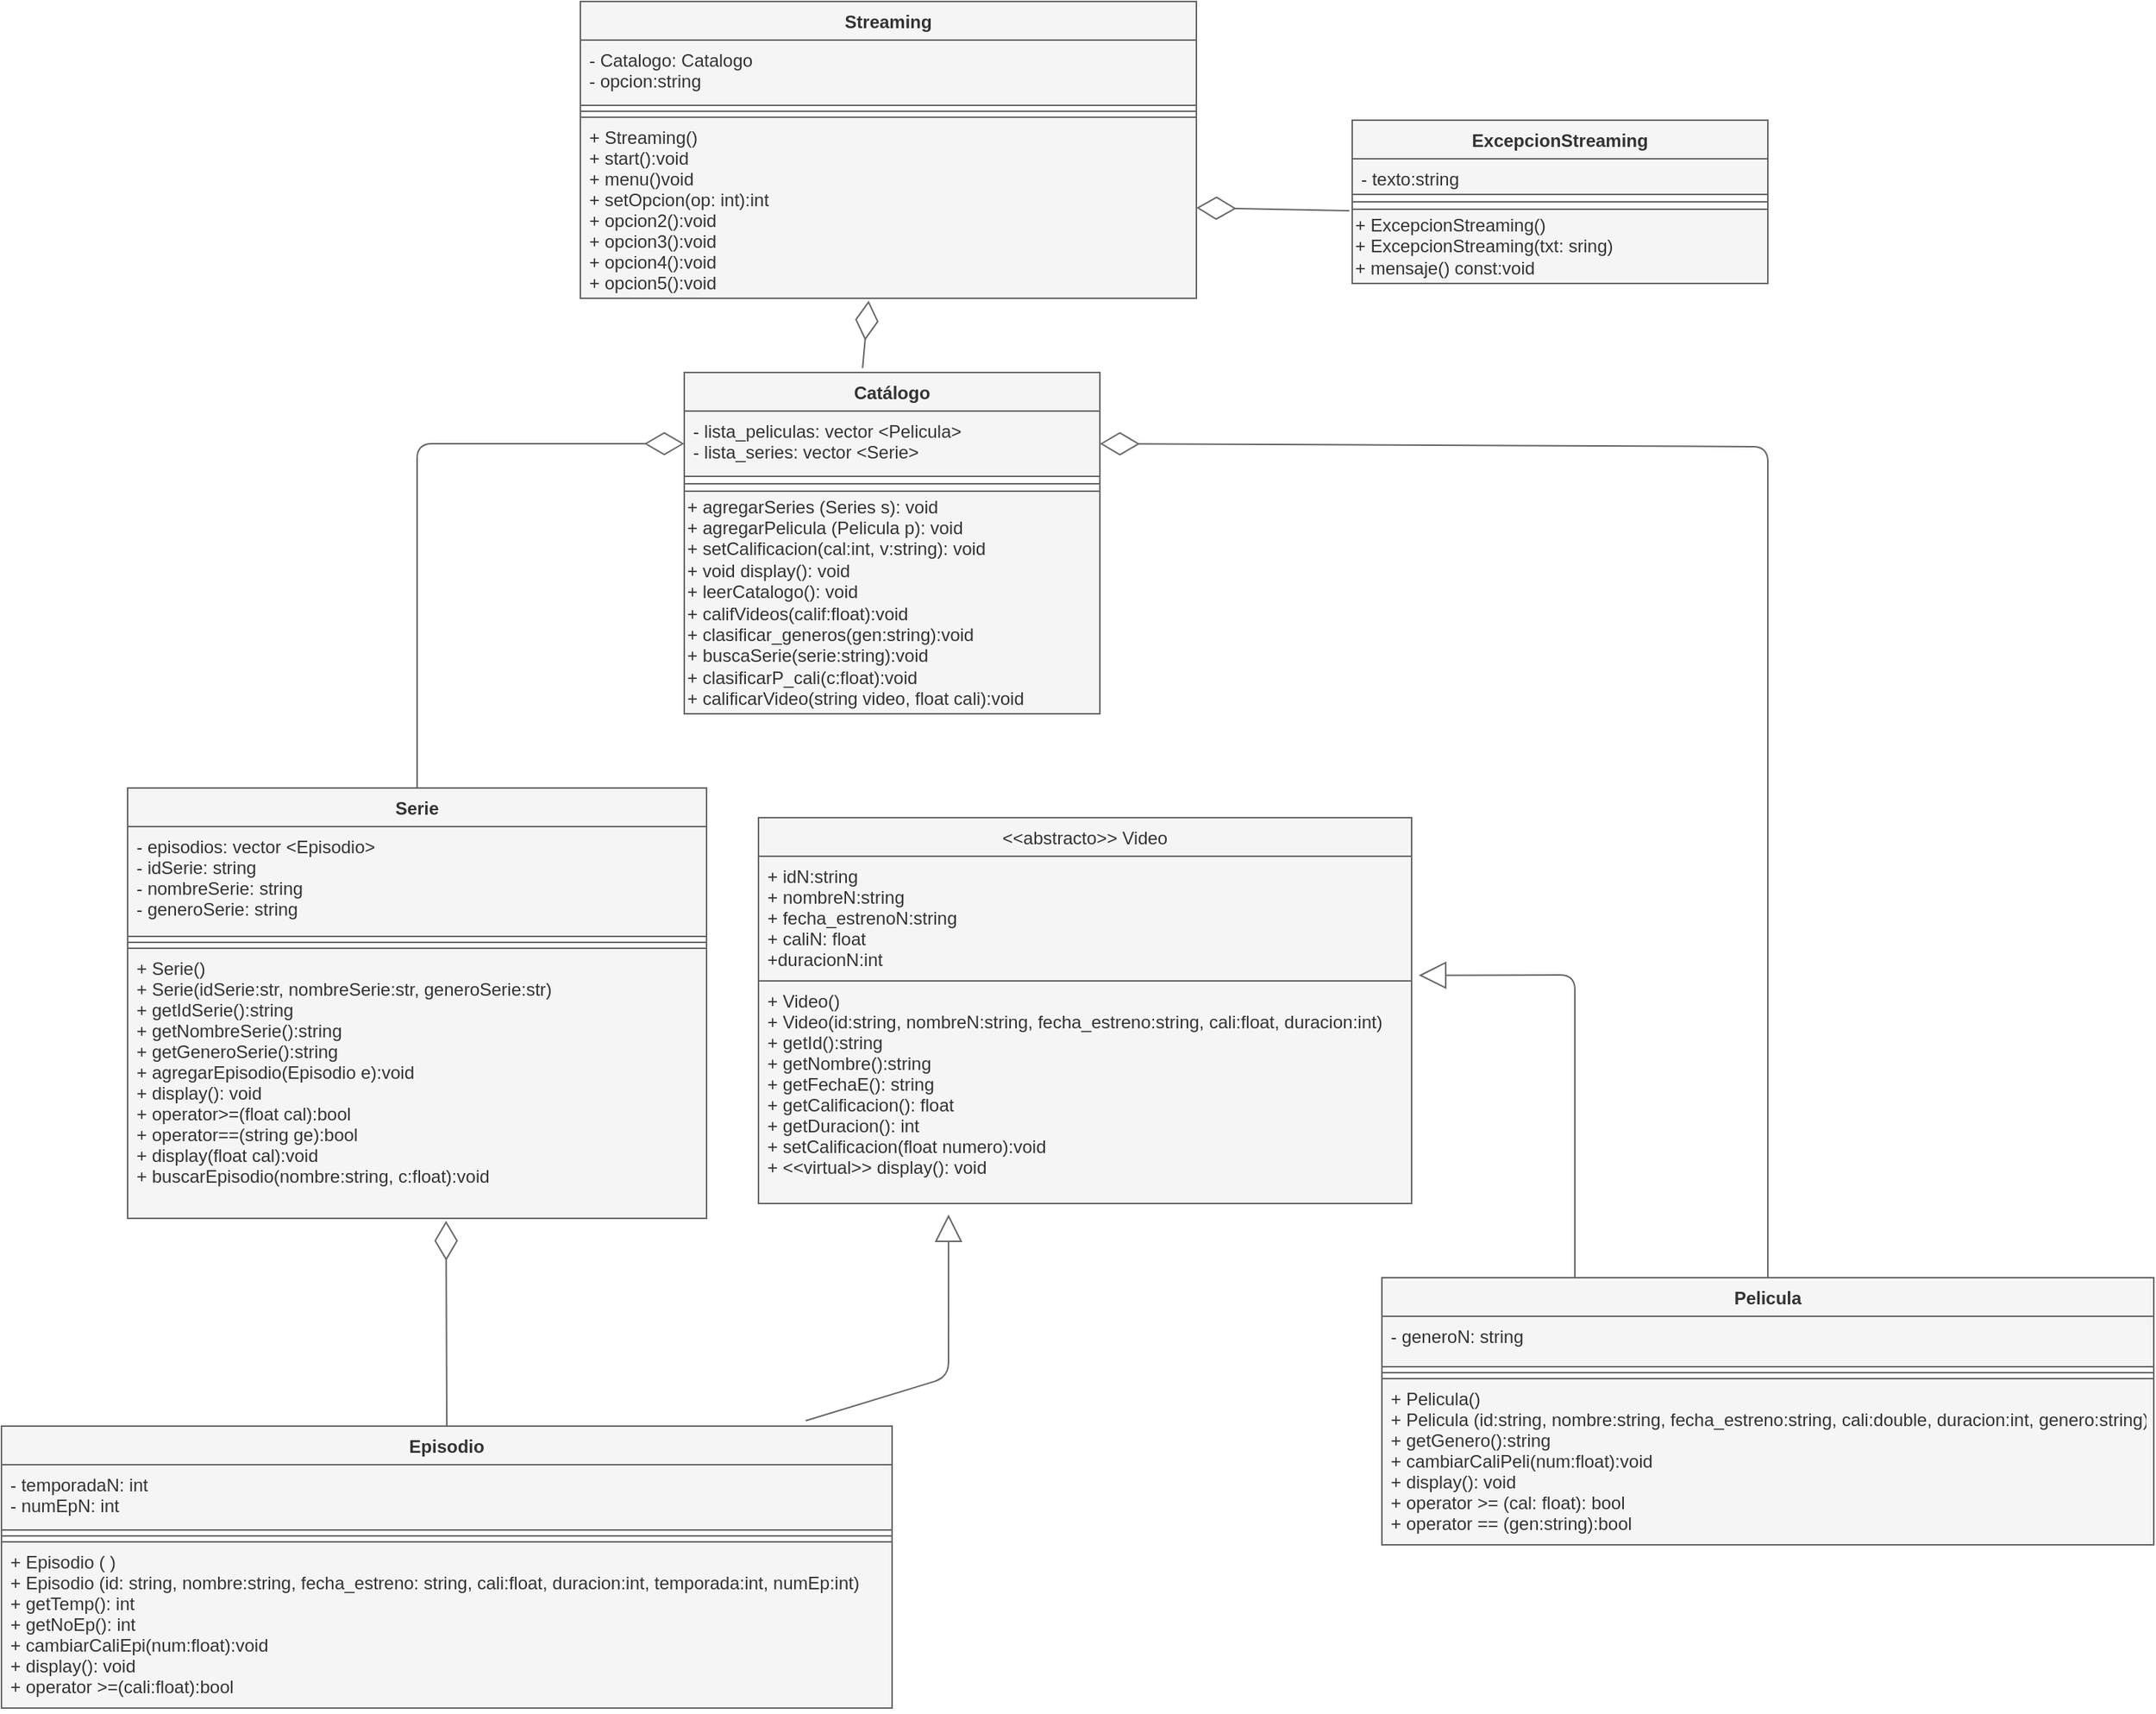 <mxfile>
    <diagram id="OeCe3KiwX5dtoY-UmS-2" name="Page-1">
        <mxGraphModel dx="1600" dy="542" grid="1" gridSize="10" guides="1" tooltips="1" connect="1" arrows="1" fold="1" page="0" pageScale="1" pageWidth="827" pageHeight="1169" background="#ffffff" math="0" shadow="0">
            <root>
                <mxCell id="0"/>
                <mxCell id="1" parent="0"/>
                <mxCell id="2" value="Streaming" style="swimlane;fontStyle=1;align=center;verticalAlign=top;childLayout=stackLayout;horizontal=1;startSize=26;horizontalStack=0;resizeParent=1;resizeParentMax=0;resizeLast=0;collapsible=1;marginBottom=0;strokeColor=#666666;fillColor=#f5f5f5;fontColor=#333333;" parent="1" vertex="1">
                    <mxGeometry x="350" width="415" height="200" as="geometry"/>
                </mxCell>
                <mxCell id="3" value="- Catalogo: Catalogo&#10;- opcion:string " style="text;strokeColor=#666666;fillColor=#f5f5f5;align=left;verticalAlign=top;spacingLeft=4;spacingRight=4;overflow=hidden;rotatable=0;points=[[0,0.5],[1,0.5]];portConstraint=eastwest;fontColor=#333333;" parent="2" vertex="1">
                    <mxGeometry y="26" width="415" height="44" as="geometry"/>
                </mxCell>
                <mxCell id="4" value="" style="line;strokeWidth=1;fillColor=#f5f5f5;align=left;verticalAlign=middle;spacingTop=-1;spacingLeft=3;spacingRight=3;rotatable=0;labelPosition=right;points=[];portConstraint=eastwest;strokeColor=#666666;fontColor=#333333;" parent="2" vertex="1">
                    <mxGeometry y="70" width="415" height="8" as="geometry"/>
                </mxCell>
                <mxCell id="5" value="+ Streaming()&#10;+ start():void&#10;+ menu()void&#10;+ setOpcion(op: int):int&#10;+ opcion2():void&#10;+ opcion3():void    &#10;+ opcion4():void&#10;+ opcion5():void" style="text;strokeColor=#666666;fillColor=#f5f5f5;align=left;verticalAlign=top;spacingLeft=4;spacingRight=4;overflow=hidden;rotatable=0;points=[[0,0.5],[1,0.5]];portConstraint=eastwest;fontColor=#333333;" parent="2" vertex="1">
                    <mxGeometry y="78" width="415" height="122" as="geometry"/>
                </mxCell>
                <mxCell id="6" value="Catálogo" style="swimlane;fontStyle=1;align=center;verticalAlign=top;childLayout=stackLayout;horizontal=1;startSize=26;horizontalStack=0;resizeParent=1;resizeParentMax=0;resizeLast=0;collapsible=1;marginBottom=0;strokeColor=#666666;fillColor=#f5f5f5;fontColor=#333333;" parent="1" vertex="1">
                    <mxGeometry x="420" y="250" width="280" height="230" as="geometry"/>
                </mxCell>
                <mxCell id="7" value="- lista_peliculas: vector &lt;Pelicula&gt;&#10;- lista_series: vector &lt;Serie&gt;&#10;&#10;" style="text;strokeColor=#666666;fillColor=#f5f5f5;align=left;verticalAlign=top;spacingLeft=4;spacingRight=4;overflow=hidden;rotatable=0;points=[[0,0.5],[1,0.5]];portConstraint=eastwest;fontColor=#333333;" parent="6" vertex="1">
                    <mxGeometry y="26" width="280" height="44" as="geometry"/>
                </mxCell>
                <mxCell id="8" value="" style="line;strokeWidth=1;fillColor=#f5f5f5;align=left;verticalAlign=middle;spacingTop=-1;spacingLeft=3;spacingRight=3;rotatable=0;labelPosition=right;points=[];portConstraint=eastwest;strokeColor=#666666;fontColor=#333333;" parent="6" vertex="1">
                    <mxGeometry y="70" width="280" height="10" as="geometry"/>
                </mxCell>
                <mxCell id="30" value="+ agregarSeries (Series s): void&lt;br&gt;+ agregarPelicula (Pelicula p): void&lt;br&gt;&lt;div&gt;+ setCalificacion(cal:int, v:string): void&lt;/div&gt;&lt;div&gt;+ void display(): void&lt;/div&gt;&lt;div&gt;+ leerCatalogo(): void&lt;/div&gt;&lt;div&gt;+ califVideos(calif:float):void&amp;nbsp;&lt;/div&gt;&lt;div&gt;+ clasificar_generos(gen:string):void&lt;/div&gt;&lt;div&gt;+ buscaSerie(serie:string):void&lt;/div&gt;&lt;div&gt;+ clasificarP_cali(c:float):void&lt;/div&gt;&lt;div&gt;+ calificarVideo(string video, float cali):void&lt;/div&gt;" style="text;html=1;align=left;verticalAlign=middle;resizable=0;points=[];autosize=1;strokeColor=#666666;fillColor=#f5f5f5;fontColor=#333333;" parent="6" vertex="1">
                    <mxGeometry y="80" width="280" height="150" as="geometry"/>
                </mxCell>
                <mxCell id="9" value="Episodio" style="swimlane;fontStyle=1;align=center;verticalAlign=top;childLayout=stackLayout;horizontal=1;startSize=26;horizontalStack=0;resizeParent=1;resizeParentMax=0;resizeLast=0;collapsible=1;marginBottom=0;strokeColor=#666666;fillColor=#f5f5f5;fontColor=#333333;" parent="1" vertex="1">
                    <mxGeometry x="-40" y="960" width="600" height="190" as="geometry"/>
                </mxCell>
                <mxCell id="10" value="- temporadaN: int&#10;- numEpN: int&#10;" style="text;strokeColor=#666666;fillColor=#f5f5f5;align=left;verticalAlign=top;spacingLeft=4;spacingRight=4;overflow=hidden;rotatable=0;points=[[0,0.5],[1,0.5]];portConstraint=eastwest;fontColor=#333333;" parent="9" vertex="1">
                    <mxGeometry y="26" width="600" height="44" as="geometry"/>
                </mxCell>
                <mxCell id="11" value="" style="line;strokeWidth=1;fillColor=#f5f5f5;align=left;verticalAlign=middle;spacingTop=-1;spacingLeft=3;spacingRight=3;rotatable=0;labelPosition=right;points=[];portConstraint=eastwest;strokeColor=#666666;fontColor=#333333;" parent="9" vertex="1">
                    <mxGeometry y="70" width="600" height="8" as="geometry"/>
                </mxCell>
                <mxCell id="12" value="+ Episodio ( )&#10;+ Episodio (id: string, nombre:string, fecha_estreno: string, cali:float, duracion:int, temporada:int, numEp:int)&#10;+ getTemp(): int&#10;+ getNoEp(): int&#10;+ cambiarCaliEpi(num:float):void&#10;+ display(): void&#10;+ operator &gt;=(cali:float):bool&#10;" style="text;strokeColor=#666666;fillColor=#f5f5f5;align=left;verticalAlign=top;spacingLeft=4;spacingRight=4;overflow=hidden;rotatable=0;points=[[0,0.5],[1,0.5]];portConstraint=eastwest;fontColor=#333333;" parent="9" vertex="1">
                    <mxGeometry y="78" width="600" height="112" as="geometry"/>
                </mxCell>
                <mxCell id="13" value="Pelicula" style="swimlane;fontStyle=1;align=center;verticalAlign=top;childLayout=stackLayout;horizontal=1;startSize=26;horizontalStack=0;resizeParent=1;resizeParentMax=0;resizeLast=0;collapsible=1;marginBottom=0;strokeColor=#666666;fillColor=#f5f5f5;fontColor=#333333;" parent="1" vertex="1">
                    <mxGeometry x="890" y="860" width="520" height="180" as="geometry"/>
                </mxCell>
                <mxCell id="14" value="- generoN: string&#10;" style="text;strokeColor=#666666;fillColor=#f5f5f5;align=left;verticalAlign=top;spacingLeft=4;spacingRight=4;overflow=hidden;rotatable=0;points=[[0,0.5],[1,0.5]];portConstraint=eastwest;fontColor=#333333;" parent="13" vertex="1">
                    <mxGeometry y="26" width="520" height="34" as="geometry"/>
                </mxCell>
                <mxCell id="15" value="" style="line;strokeWidth=1;fillColor=#f5f5f5;align=left;verticalAlign=middle;spacingTop=-1;spacingLeft=3;spacingRight=3;rotatable=0;labelPosition=right;points=[];portConstraint=eastwest;strokeColor=#666666;fontColor=#333333;" parent="13" vertex="1">
                    <mxGeometry y="60" width="520" height="8" as="geometry"/>
                </mxCell>
                <mxCell id="16" value="+ Pelicula()&#10;+ Pelicula (id:string, nombre:string, fecha_estreno:string, cali:double, duracion:int, genero:string)&#10;+ getGenero():string&#10;+ cambiarCaliPeli(num:float):void &#10;+ display(): void&#10;+ operator &gt;= (cal: float): bool&#10;+ operator == (gen:string):bool&#10;" style="text;strokeColor=#666666;fillColor=#f5f5f5;align=left;verticalAlign=top;spacingLeft=4;spacingRight=4;overflow=hidden;rotatable=0;points=[[0,0.5],[1,0.5]];portConstraint=eastwest;fontColor=#333333;" parent="13" vertex="1">
                    <mxGeometry y="68" width="520" height="112" as="geometry"/>
                </mxCell>
                <mxCell id="17" value="" style="endArrow=diamondThin;endFill=0;endSize=24;html=1;exitX=0.5;exitY=0;exitDx=0;exitDy=0;entryX=0.55;entryY=1.009;entryDx=0;entryDy=0;entryPerimeter=0;fontColor=#000000;strokeColor=#666666;fillColor=#f5f5f5;" parent="1" source="9" target="27" edge="1">
                    <mxGeometry width="160" relative="1" as="geometry">
                        <mxPoint x="470" y="830" as="sourcePoint"/>
                        <mxPoint x="240.18" y="1120" as="targetPoint"/>
                        <Array as="points"/>
                    </mxGeometry>
                </mxCell>
                <mxCell id="18" value="" style="endArrow=diamondThin;endFill=0;endSize=24;html=1;exitX=0.5;exitY=0;exitDx=0;exitDy=0;entryX=0;entryY=0.5;entryDx=0;entryDy=0;fontColor=#000000;strokeColor=#666666;fillColor=#f5f5f5;" parent="1" source="24" target="7" edge="1">
                    <mxGeometry width="160" relative="1" as="geometry">
                        <mxPoint x="255" y="820" as="sourcePoint"/>
                        <mxPoint x="460" y="920" as="targetPoint"/>
                        <Array as="points">
                            <mxPoint x="240" y="298"/>
                        </Array>
                    </mxGeometry>
                </mxCell>
                <mxCell id="19" value="" style="endArrow=diamondThin;endFill=0;endSize=24;html=1;entryX=1;entryY=0.5;entryDx=0;entryDy=0;exitX=0.5;exitY=0;exitDx=0;exitDy=0;fontColor=#000000;strokeColor=#666666;fillColor=#f5f5f5;" parent="1" source="13" target="7" edge="1">
                    <mxGeometry width="160" relative="1" as="geometry">
                        <mxPoint x="300" y="810" as="sourcePoint"/>
                        <mxPoint x="560" y="700" as="targetPoint"/>
                        <Array as="points">
                            <mxPoint x="1150" y="300"/>
                        </Array>
                    </mxGeometry>
                </mxCell>
                <mxCell id="20" value="&lt;&lt;abstracto&gt;&gt; Video" style="swimlane;fontStyle=0;childLayout=stackLayout;horizontal=1;startSize=26;fillColor=#f5f5f5;horizontalStack=0;resizeParent=1;resizeParentMax=0;resizeLast=0;collapsible=1;marginBottom=0;strokeColor=#666666;fontColor=#333333;" parent="1" vertex="1">
                    <mxGeometry x="470" y="550" width="440" height="260" as="geometry"/>
                </mxCell>
                <mxCell id="21" value="+ idN:string&#10;+ nombreN:string&#10;+ fecha_estrenoN:string&#10;+ caliN: float&#10;+duracionN:int" style="text;strokeColor=#666666;fillColor=#f5f5f5;align=left;verticalAlign=top;spacingLeft=4;spacingRight=4;overflow=hidden;rotatable=0;points=[[0,0.5],[1,0.5]];portConstraint=eastwest;fontColor=#333333;" parent="20" vertex="1">
                    <mxGeometry y="26" width="440" height="84" as="geometry"/>
                </mxCell>
                <mxCell id="22" value="+ Video()&#10;+ Video(id:string, nombreN:string, fecha_estreno:string, cali:float, duracion:int)&#10;+ getId():string&#10;+ getNombre():string&#10;+ getFechaE(): string&#10;+ getCalificacion(): float&#10;+ getDuracion(): int&#10;+ setCalificacion(float numero):void &#10;+ &lt;&lt;virtual&gt;&gt; display(): void" style="text;strokeColor=#666666;fillColor=#f5f5f5;align=left;verticalAlign=top;spacingLeft=4;spacingRight=4;overflow=hidden;rotatable=0;points=[[0,0.5],[1,0.5]];portConstraint=eastwest;fontColor=#333333;" parent="20" vertex="1">
                    <mxGeometry y="110" width="440" height="150" as="geometry"/>
                </mxCell>
                <mxCell id="23" value="" style="endArrow=diamondThin;endFill=0;endSize=24;html=1;entryX=0.468;entryY=1.013;entryDx=0;entryDy=0;entryPerimeter=0;exitX=0.429;exitY=-0.013;exitDx=0;exitDy=0;exitPerimeter=0;fontColor=#000000;strokeColor=#666666;fillColor=#f5f5f5;" parent="1" source="6" target="5" edge="1">
                    <mxGeometry width="160" relative="1" as="geometry">
                        <mxPoint x="700" y="600" as="sourcePoint"/>
                        <mxPoint x="510" y="478.0" as="targetPoint"/>
                        <Array as="points"/>
                    </mxGeometry>
                </mxCell>
                <mxCell id="24" value="Serie" style="swimlane;fontStyle=1;align=center;verticalAlign=top;childLayout=stackLayout;horizontal=1;startSize=26;horizontalStack=0;resizeParent=1;resizeParentMax=0;resizeLast=0;collapsible=1;marginBottom=0;strokeColor=#666666;fillColor=#f5f5f5;fontColor=#333333;" parent="1" vertex="1">
                    <mxGeometry x="45" y="530" width="390" height="290" as="geometry"/>
                </mxCell>
                <mxCell id="25" value="- episodios: vector &lt;Episodio&gt;&#10;- idSerie: string&#10;- nombreSerie: string&#10;- generoSerie: string" style="text;strokeColor=#666666;fillColor=#f5f5f5;align=left;verticalAlign=top;spacingLeft=4;spacingRight=4;overflow=hidden;rotatable=0;points=[[0,0.5],[1,0.5]];portConstraint=eastwest;fontColor=#333333;" parent="24" vertex="1">
                    <mxGeometry y="26" width="390" height="74" as="geometry"/>
                </mxCell>
                <mxCell id="26" value="" style="line;strokeWidth=1;fillColor=#f5f5f5;align=left;verticalAlign=middle;spacingTop=-1;spacingLeft=3;spacingRight=3;rotatable=0;labelPosition=right;points=[];portConstraint=eastwest;strokeColor=#666666;fontColor=#333333;" parent="24" vertex="1">
                    <mxGeometry y="100" width="390" height="8" as="geometry"/>
                </mxCell>
                <mxCell id="27" value="+ Serie()&#10;+ Serie(idSerie:str, nombreSerie:str, generoSerie:str)&#10;+ getIdSerie():string&#10;+ getNombreSerie():string&#10;+ getGeneroSerie():string&#10;+ agregarEpisodio(Episodio e):void&#10;+ display(): void&#10;+ operator&gt;=(float cal):bool&#10;+ operator==(string ge):bool&#10;+ display(float cal):void&#10;+ buscarEpisodio(nombre:string, c:float):void" style="text;strokeColor=#666666;fillColor=#f5f5f5;align=left;verticalAlign=top;spacingLeft=4;spacingRight=4;overflow=hidden;rotatable=0;points=[[0,0.5],[1,0.5]];portConstraint=eastwest;fontColor=#333333;" parent="24" vertex="1">
                    <mxGeometry y="108" width="390" height="182" as="geometry"/>
                </mxCell>
                <mxCell id="28" value="" style="endArrow=block;endSize=16;endFill=0;html=1;entryX=1.011;entryY=-0.025;entryDx=0;entryDy=0;entryPerimeter=0;exitX=0.25;exitY=0;exitDx=0;exitDy=0;fontColor=#000000;strokeColor=#666666;fillColor=#f5f5f5;" parent="1" source="13" target="22" edge="1">
                    <mxGeometry width="160" relative="1" as="geometry">
                        <mxPoint x="760" y="810" as="sourcePoint"/>
                        <mxPoint x="1010" y="720" as="targetPoint"/>
                        <Array as="points">
                            <mxPoint x="1020" y="656"/>
                        </Array>
                    </mxGeometry>
                </mxCell>
                <mxCell id="29" value="" style="endArrow=block;endSize=16;endFill=0;html=1;entryX=0.291;entryY=1.049;entryDx=0;entryDy=0;entryPerimeter=0;exitX=0.903;exitY=-0.019;exitDx=0;exitDy=0;exitPerimeter=0;fontColor=#000000;strokeColor=#666666;fillColor=#f5f5f5;" parent="1" source="9" target="22" edge="1">
                    <mxGeometry width="160" relative="1" as="geometry">
                        <mxPoint x="500" y="990" as="sourcePoint"/>
                        <mxPoint x="692.31" y="697.75" as="targetPoint"/>
                        <Array as="points">
                            <mxPoint x="598" y="927"/>
                        </Array>
                    </mxGeometry>
                </mxCell>
                <mxCell id="32" value="ExcepcionStreaming" style="swimlane;fontStyle=1;align=center;verticalAlign=top;childLayout=stackLayout;horizontal=1;startSize=26;horizontalStack=0;resizeParent=1;resizeParentMax=0;resizeLast=0;collapsible=1;marginBottom=0;strokeColor=#666666;fillColor=#f5f5f5;fontColor=#333333;" parent="1" vertex="1">
                    <mxGeometry x="870" y="80" width="280" height="110" as="geometry"/>
                </mxCell>
                <mxCell id="33" value="- texto:string&#10;" style="text;strokeColor=#666666;fillColor=#f5f5f5;align=left;verticalAlign=top;spacingLeft=4;spacingRight=4;overflow=hidden;rotatable=0;points=[[0,0.5],[1,0.5]];portConstraint=eastwest;fontColor=#333333;" parent="32" vertex="1">
                    <mxGeometry y="26" width="280" height="24" as="geometry"/>
                </mxCell>
                <mxCell id="34" value="" style="line;strokeWidth=1;fillColor=#f5f5f5;align=left;verticalAlign=middle;spacingTop=-1;spacingLeft=3;spacingRight=3;rotatable=0;labelPosition=right;points=[];portConstraint=eastwest;strokeColor=#666666;fontColor=#333333;" parent="32" vertex="1">
                    <mxGeometry y="50" width="280" height="10" as="geometry"/>
                </mxCell>
                <mxCell id="35" value="+&amp;nbsp;&lt;span&gt;ExcepcionStreaming()&lt;/span&gt;&lt;div&gt;+ ExcepcionStreaming(txt: sring)&lt;/div&gt;&lt;div&gt;+ mensaje() const:void&lt;/div&gt;" style="text;html=1;align=left;verticalAlign=middle;resizable=0;points=[];autosize=1;strokeColor=#666666;fillColor=#f5f5f5;fontColor=#333333;" parent="32" vertex="1">
                    <mxGeometry y="60" width="280" height="50" as="geometry"/>
                </mxCell>
                <mxCell id="36" value="" style="endArrow=diamondThin;endFill=0;endSize=24;html=1;exitX=-0.007;exitY=0.02;exitDx=0;exitDy=0;exitPerimeter=0;entryX=1;entryY=0.5;entryDx=0;entryDy=0;fontColor=#000000;strokeColor=#666666;fillColor=#f5f5f5;" parent="1" source="35" target="5" edge="1">
                    <mxGeometry width="160" relative="1" as="geometry">
                        <mxPoint x="600" y="100" as="sourcePoint"/>
                        <mxPoint x="760" y="100" as="targetPoint"/>
                    </mxGeometry>
                </mxCell>
            </root>
        </mxGraphModel>
    </diagram>
</mxfile>